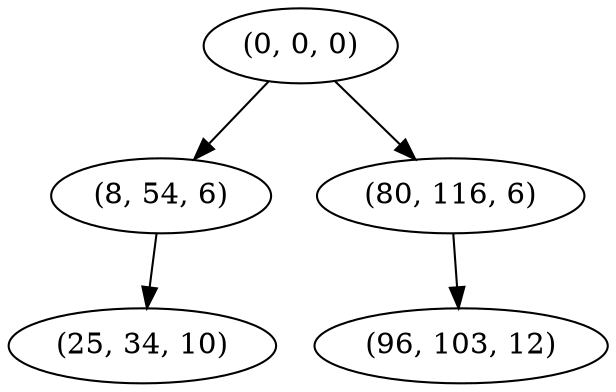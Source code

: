 digraph tree {
    "(0, 0, 0)";
    "(8, 54, 6)";
    "(25, 34, 10)";
    "(80, 116, 6)";
    "(96, 103, 12)";
    "(0, 0, 0)" -> "(8, 54, 6)";
    "(0, 0, 0)" -> "(80, 116, 6)";
    "(8, 54, 6)" -> "(25, 34, 10)";
    "(80, 116, 6)" -> "(96, 103, 12)";
}
